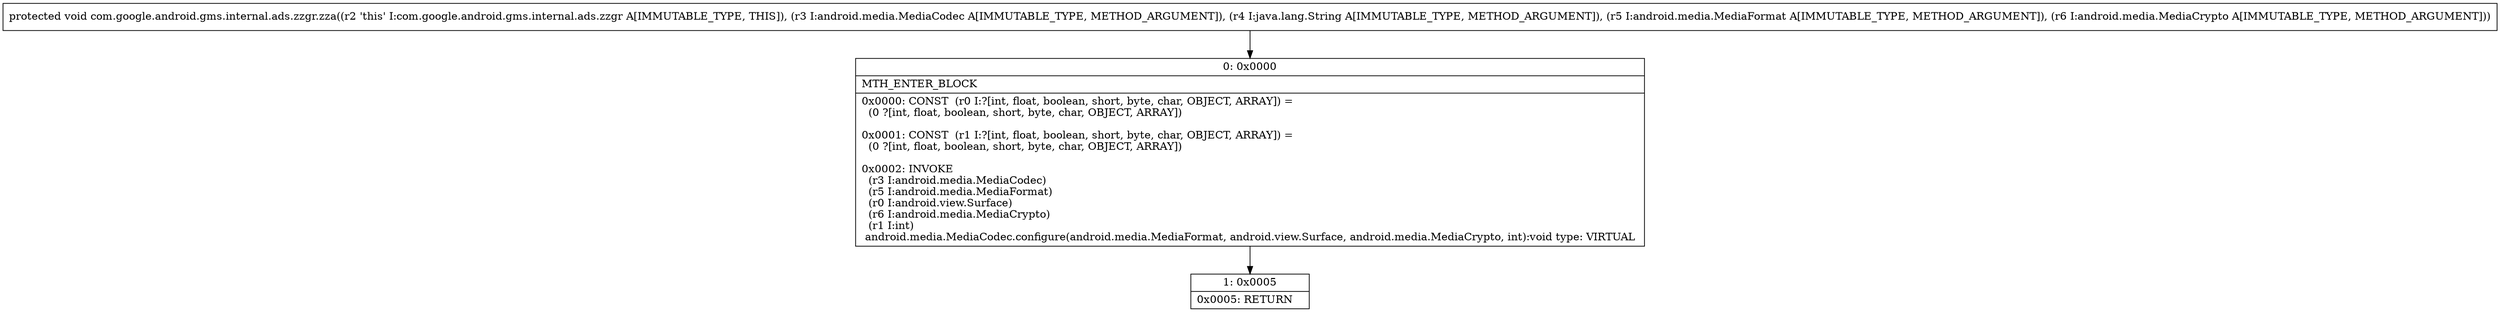 digraph "CFG forcom.google.android.gms.internal.ads.zzgr.zza(Landroid\/media\/MediaCodec;Ljava\/lang\/String;Landroid\/media\/MediaFormat;Landroid\/media\/MediaCrypto;)V" {
Node_0 [shape=record,label="{0\:\ 0x0000|MTH_ENTER_BLOCK\l|0x0000: CONST  (r0 I:?[int, float, boolean, short, byte, char, OBJECT, ARRAY]) = \l  (0 ?[int, float, boolean, short, byte, char, OBJECT, ARRAY])\l \l0x0001: CONST  (r1 I:?[int, float, boolean, short, byte, char, OBJECT, ARRAY]) = \l  (0 ?[int, float, boolean, short, byte, char, OBJECT, ARRAY])\l \l0x0002: INVOKE  \l  (r3 I:android.media.MediaCodec)\l  (r5 I:android.media.MediaFormat)\l  (r0 I:android.view.Surface)\l  (r6 I:android.media.MediaCrypto)\l  (r1 I:int)\l android.media.MediaCodec.configure(android.media.MediaFormat, android.view.Surface, android.media.MediaCrypto, int):void type: VIRTUAL \l}"];
Node_1 [shape=record,label="{1\:\ 0x0005|0x0005: RETURN   \l}"];
MethodNode[shape=record,label="{protected void com.google.android.gms.internal.ads.zzgr.zza((r2 'this' I:com.google.android.gms.internal.ads.zzgr A[IMMUTABLE_TYPE, THIS]), (r3 I:android.media.MediaCodec A[IMMUTABLE_TYPE, METHOD_ARGUMENT]), (r4 I:java.lang.String A[IMMUTABLE_TYPE, METHOD_ARGUMENT]), (r5 I:android.media.MediaFormat A[IMMUTABLE_TYPE, METHOD_ARGUMENT]), (r6 I:android.media.MediaCrypto A[IMMUTABLE_TYPE, METHOD_ARGUMENT])) }"];
MethodNode -> Node_0;
Node_0 -> Node_1;
}

